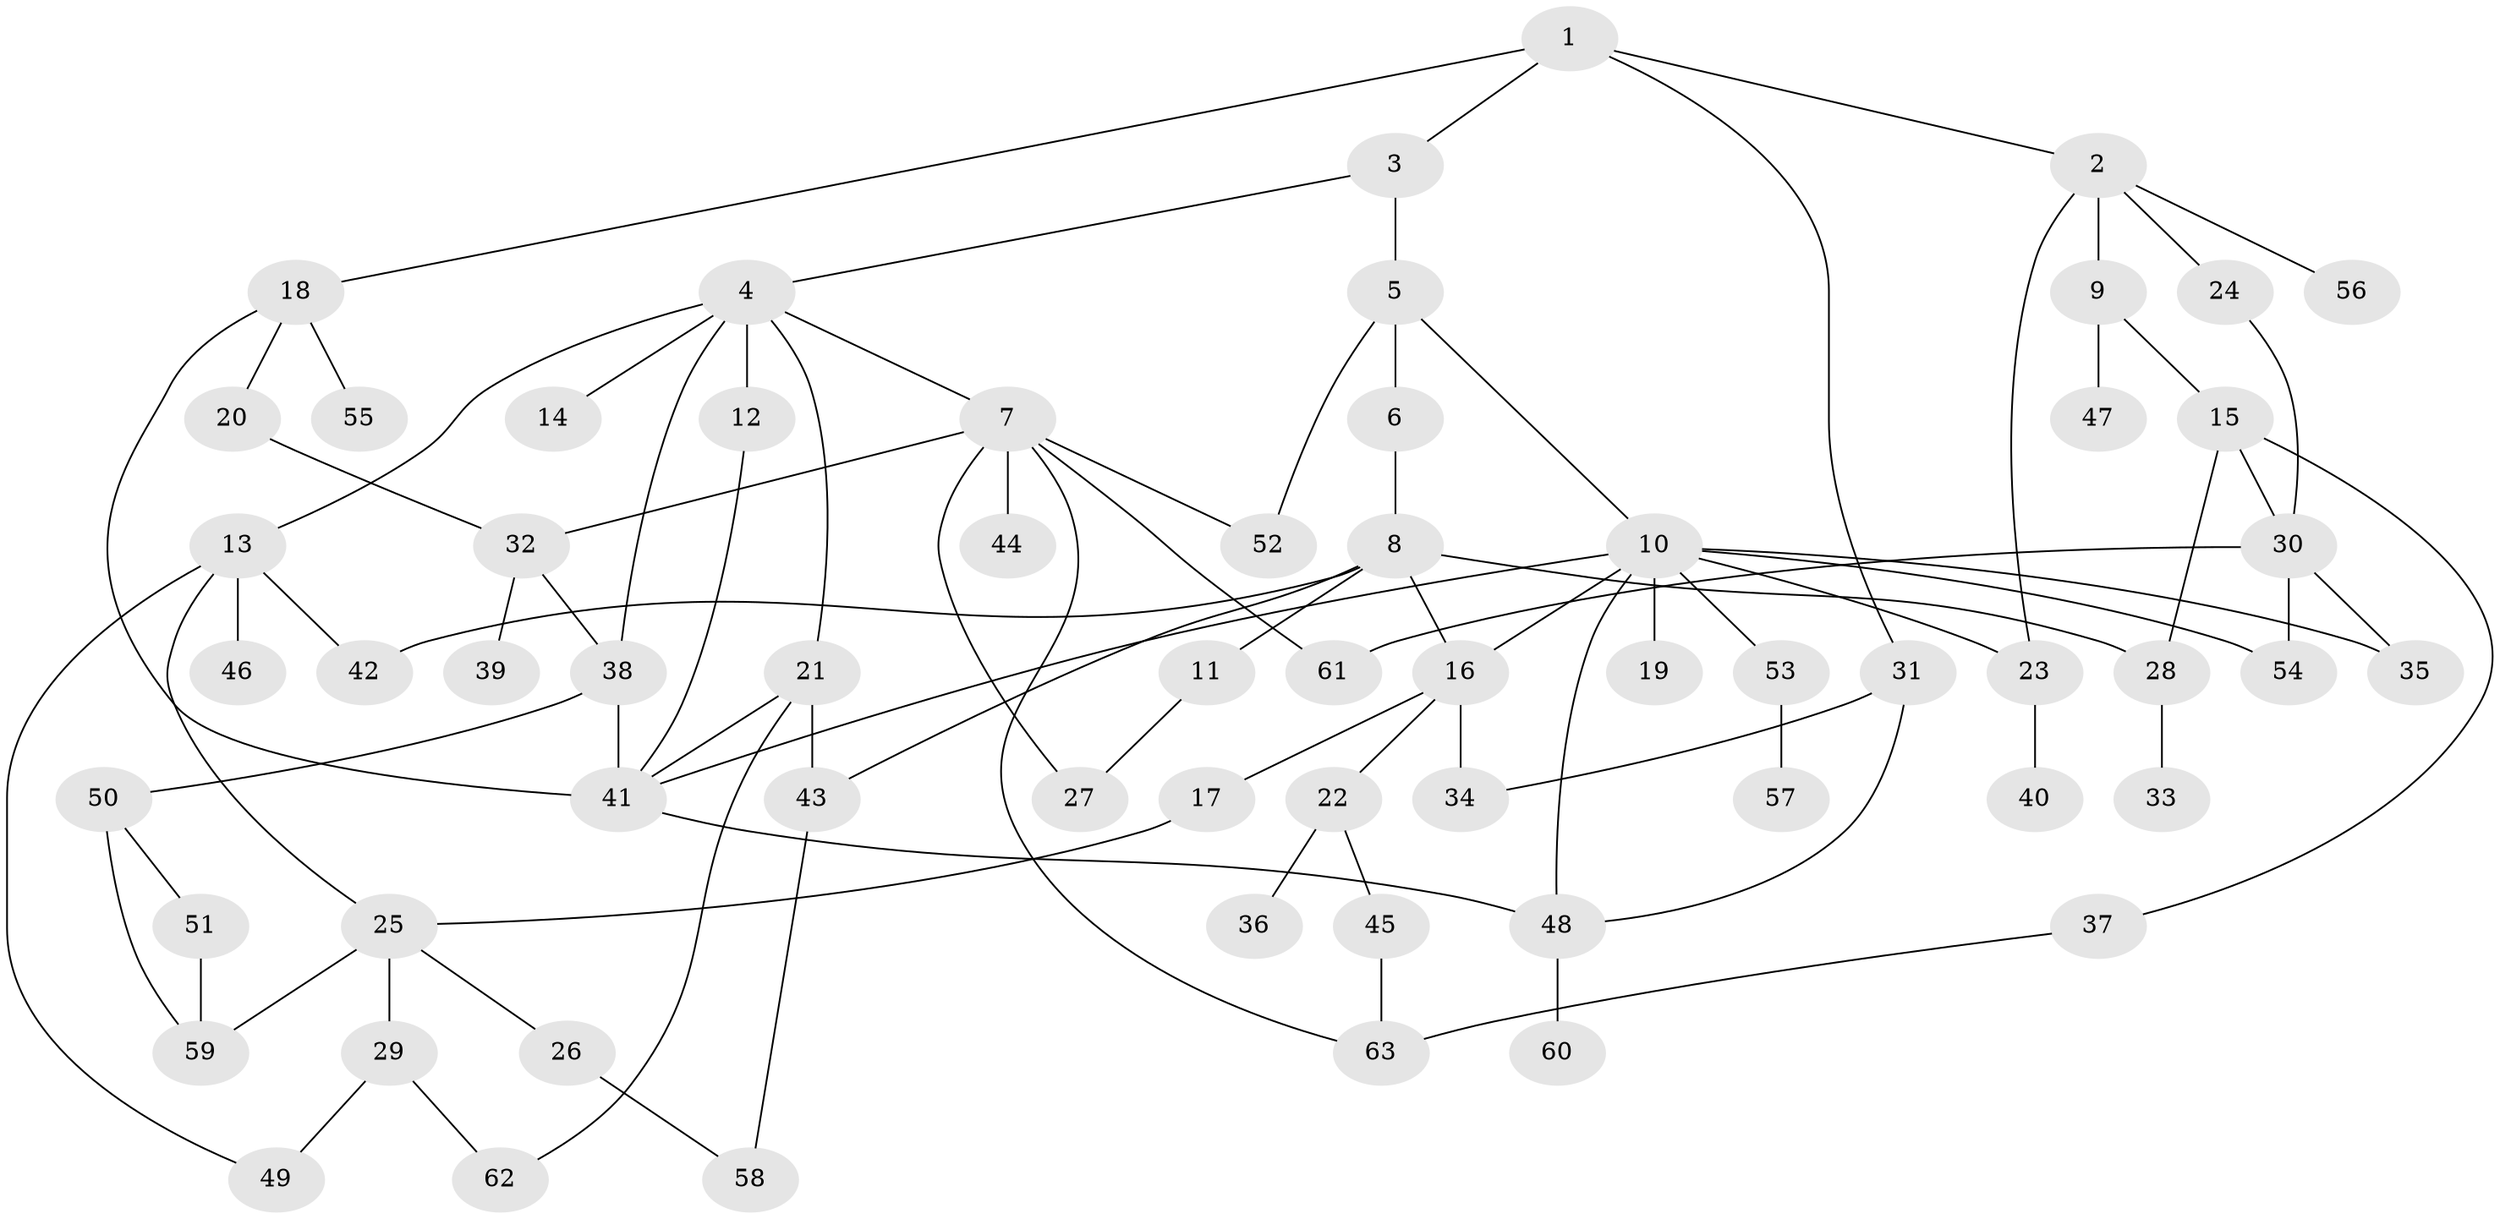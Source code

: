 // coarse degree distribution, {2: 0.32, 1: 0.4, 5: 0.08, 3: 0.04, 11: 0.04, 7: 0.08, 6: 0.04}
// Generated by graph-tools (version 1.1) at 2025/45/03/04/25 21:45:05]
// undirected, 63 vertices, 90 edges
graph export_dot {
graph [start="1"]
  node [color=gray90,style=filled];
  1;
  2;
  3;
  4;
  5;
  6;
  7;
  8;
  9;
  10;
  11;
  12;
  13;
  14;
  15;
  16;
  17;
  18;
  19;
  20;
  21;
  22;
  23;
  24;
  25;
  26;
  27;
  28;
  29;
  30;
  31;
  32;
  33;
  34;
  35;
  36;
  37;
  38;
  39;
  40;
  41;
  42;
  43;
  44;
  45;
  46;
  47;
  48;
  49;
  50;
  51;
  52;
  53;
  54;
  55;
  56;
  57;
  58;
  59;
  60;
  61;
  62;
  63;
  1 -- 2;
  1 -- 3;
  1 -- 18;
  1 -- 31;
  2 -- 9;
  2 -- 23;
  2 -- 24;
  2 -- 56;
  3 -- 4;
  3 -- 5;
  4 -- 7;
  4 -- 12;
  4 -- 13;
  4 -- 14;
  4 -- 21;
  4 -- 38;
  5 -- 6;
  5 -- 10;
  5 -- 52;
  6 -- 8;
  7 -- 27;
  7 -- 32;
  7 -- 44;
  7 -- 52;
  7 -- 63;
  7 -- 61;
  8 -- 11;
  8 -- 16;
  8 -- 28;
  8 -- 42;
  8 -- 43;
  9 -- 15;
  9 -- 47;
  10 -- 19;
  10 -- 53;
  10 -- 16;
  10 -- 23;
  10 -- 48;
  10 -- 35;
  10 -- 54;
  10 -- 41;
  11 -- 27;
  12 -- 41;
  13 -- 25;
  13 -- 46;
  13 -- 49;
  13 -- 42;
  15 -- 30;
  15 -- 37;
  15 -- 28;
  16 -- 17;
  16 -- 22;
  16 -- 34;
  17 -- 25;
  18 -- 20;
  18 -- 55;
  18 -- 41;
  20 -- 32;
  21 -- 43;
  21 -- 62;
  21 -- 41;
  22 -- 36;
  22 -- 45;
  23 -- 40;
  24 -- 30;
  25 -- 26;
  25 -- 29;
  25 -- 59;
  26 -- 58;
  28 -- 33;
  29 -- 62;
  29 -- 49;
  30 -- 35;
  30 -- 54;
  30 -- 61;
  31 -- 48;
  31 -- 34;
  32 -- 38;
  32 -- 39;
  37 -- 63;
  38 -- 50;
  38 -- 41;
  41 -- 48;
  43 -- 58;
  45 -- 63;
  48 -- 60;
  50 -- 51;
  50 -- 59;
  51 -- 59;
  53 -- 57;
}
